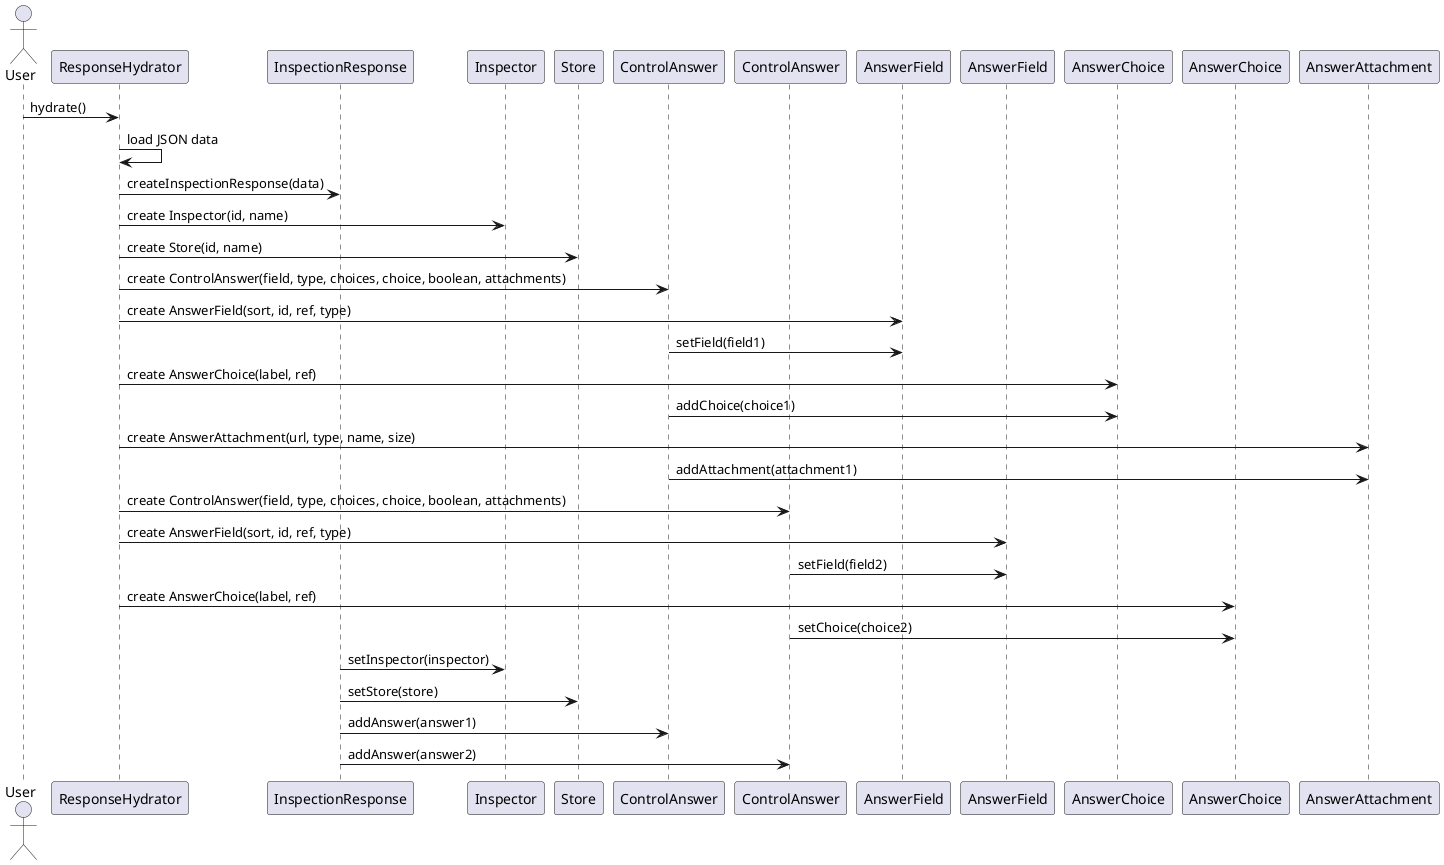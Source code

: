 @startuml

actor User as user
participant "ResponseHydrator" as hydrator
participant "InspectionResponse" as response
participant "Inspector" as inspector
participant "Store" as store
participant "ControlAnswer" as answer1
participant "ControlAnswer" as answer2
participant "AnswerField" as field1
participant "AnswerField" as field2
participant "AnswerChoice" as choice1
participant "AnswerChoice" as choice2
participant "AnswerAttachment" as attachment1

user -> hydrator : hydrate()
hydrator -> hydrator : load JSON data
hydrator -> response : createInspectionResponse(data)
hydrator -> inspector : create Inspector(id, name)
hydrator -> store : create Store(id, name)
hydrator -> answer1 : create ControlAnswer(field, type, choices, choice, boolean, attachments)
hydrator -> field1 : create AnswerField(sort, id, ref, type)
answer1 -> field1 : setField(field1)
hydrator -> choice1 : create AnswerChoice(label, ref)
answer1 -> choice1 : addChoice(choice1)
hydrator -> attachment1 : create AnswerAttachment(url, type, name, size)
answer1 -> attachment1 : addAttachment(attachment1)
hydrator -> answer2 : create ControlAnswer(field, type, choices, choice, boolean, attachments)
hydrator -> field2 : create AnswerField(sort, id, ref, type)
answer2 -> field2 : setField(field2)
hydrator -> choice2 : create AnswerChoice(label, ref)
answer2 -> choice2 : setChoice(choice2)

response -> inspector : setInspector(inspector)
response -> store : setStore(store)
response -> answer1 : addAnswer(answer1)
response -> answer2 : addAnswer(answer2)

@enduml
